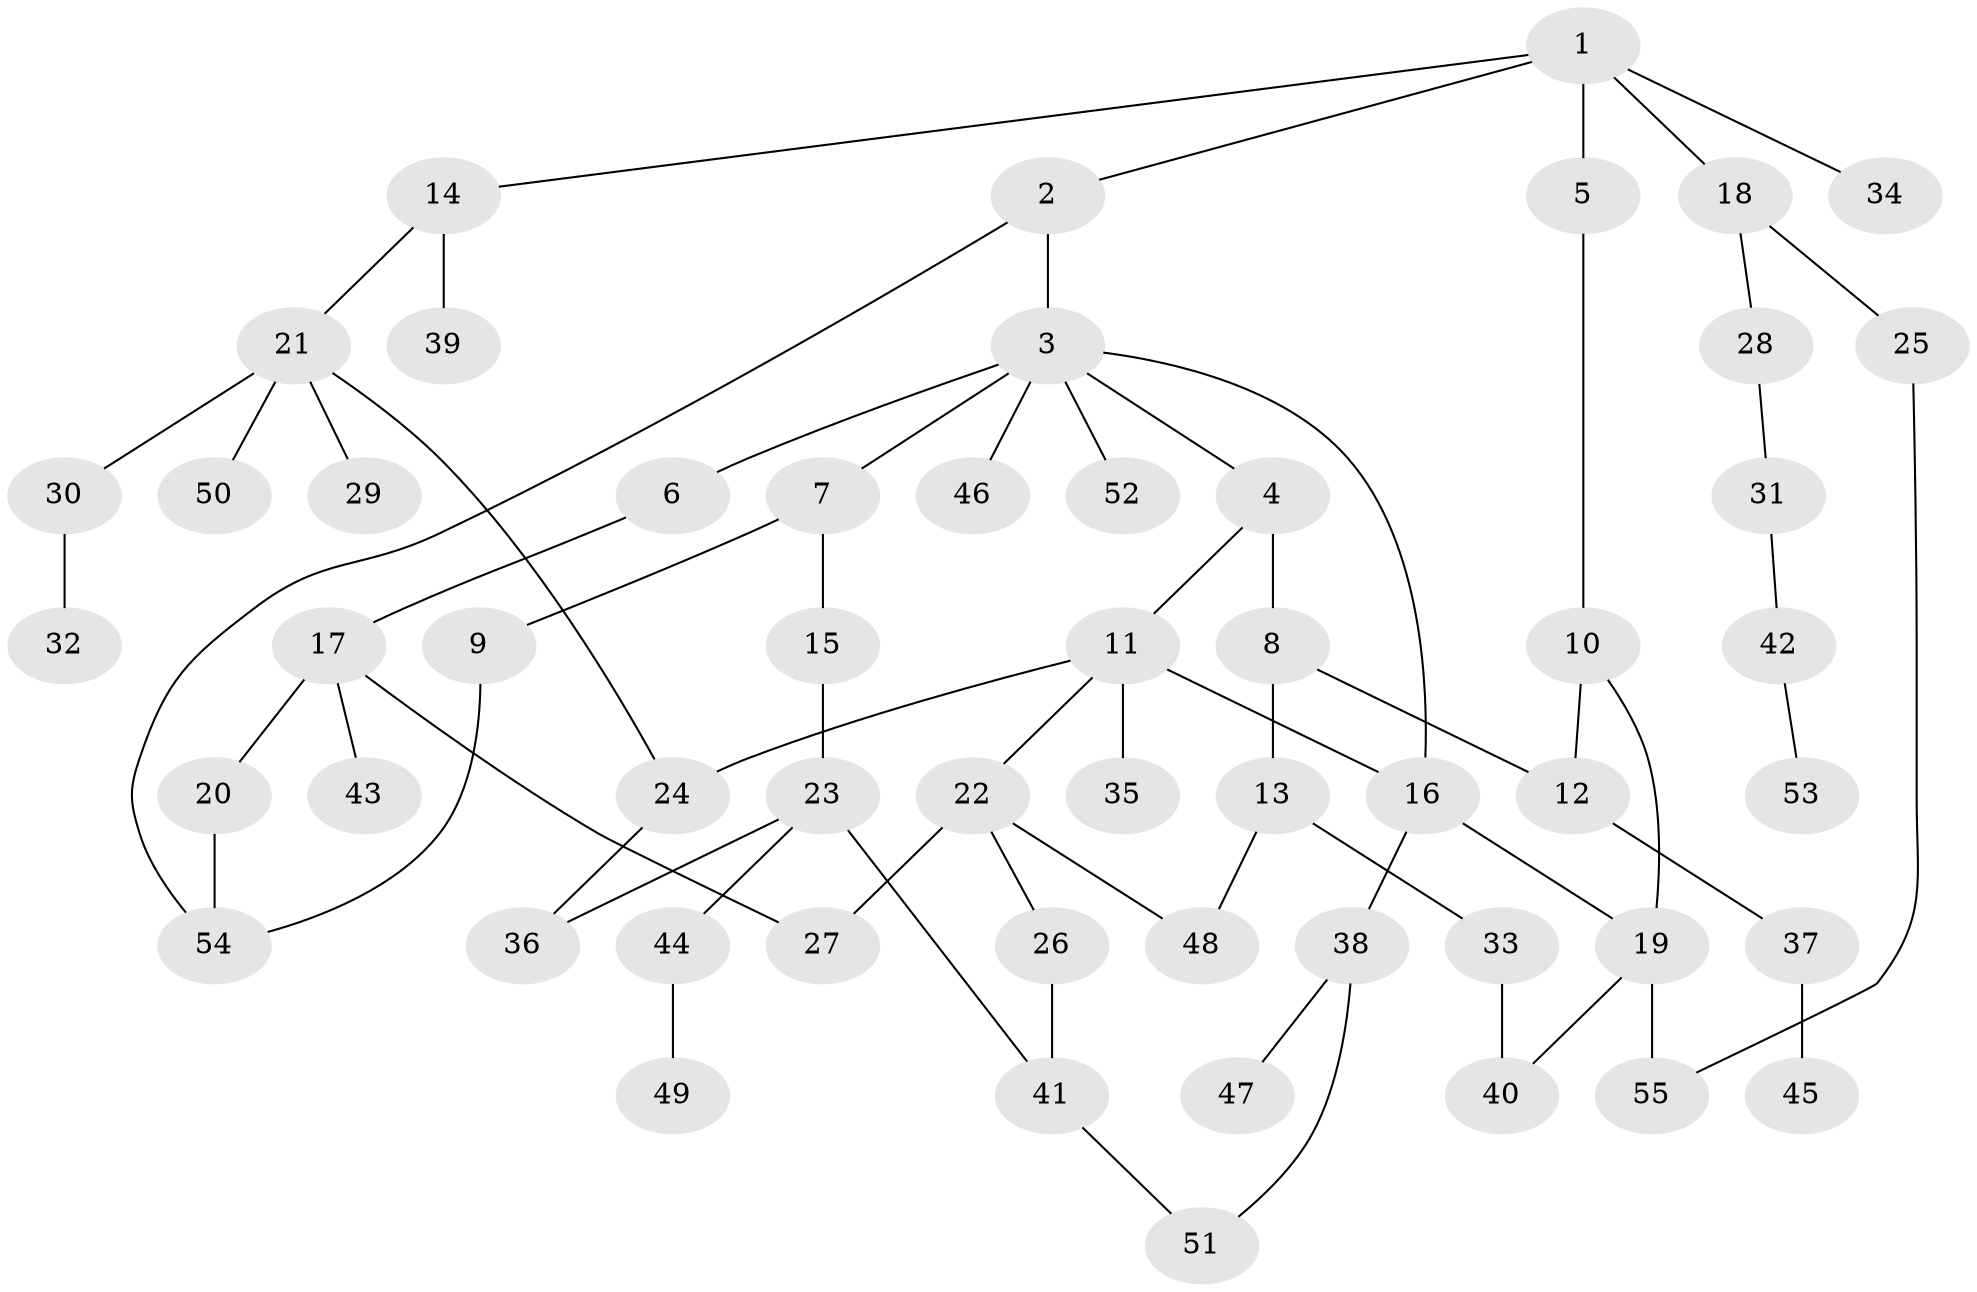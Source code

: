 // coarse degree distribution, {6: 0.08108108108108109, 3: 0.16216216216216217, 4: 0.08108108108108109, 2: 0.2972972972972973, 7: 0.02702702702702703, 5: 0.05405405405405406, 1: 0.2972972972972973}
// Generated by graph-tools (version 1.1) at 2025/51/02/27/25 19:51:40]
// undirected, 55 vertices, 67 edges
graph export_dot {
graph [start="1"]
  node [color=gray90,style=filled];
  1;
  2;
  3;
  4;
  5;
  6;
  7;
  8;
  9;
  10;
  11;
  12;
  13;
  14;
  15;
  16;
  17;
  18;
  19;
  20;
  21;
  22;
  23;
  24;
  25;
  26;
  27;
  28;
  29;
  30;
  31;
  32;
  33;
  34;
  35;
  36;
  37;
  38;
  39;
  40;
  41;
  42;
  43;
  44;
  45;
  46;
  47;
  48;
  49;
  50;
  51;
  52;
  53;
  54;
  55;
  1 -- 2;
  1 -- 5;
  1 -- 14;
  1 -- 18;
  1 -- 34;
  2 -- 3;
  2 -- 54;
  3 -- 4;
  3 -- 6;
  3 -- 7;
  3 -- 16;
  3 -- 46;
  3 -- 52;
  4 -- 8;
  4 -- 11;
  5 -- 10;
  6 -- 17;
  7 -- 9;
  7 -- 15;
  8 -- 12;
  8 -- 13;
  9 -- 54;
  10 -- 19;
  10 -- 12;
  11 -- 22;
  11 -- 24;
  11 -- 35;
  11 -- 16;
  12 -- 37;
  13 -- 33;
  13 -- 48;
  14 -- 21;
  14 -- 39;
  15 -- 23;
  16 -- 38;
  16 -- 19;
  17 -- 20;
  17 -- 43;
  17 -- 27;
  18 -- 25;
  18 -- 28;
  19 -- 55;
  19 -- 40;
  20 -- 54;
  21 -- 29;
  21 -- 30;
  21 -- 50;
  21 -- 24;
  22 -- 26;
  22 -- 27;
  22 -- 48;
  23 -- 36;
  23 -- 44;
  23 -- 41;
  24 -- 36;
  25 -- 55;
  26 -- 41;
  28 -- 31;
  30 -- 32;
  31 -- 42;
  33 -- 40;
  37 -- 45;
  38 -- 47;
  38 -- 51;
  41 -- 51;
  42 -- 53;
  44 -- 49;
}
